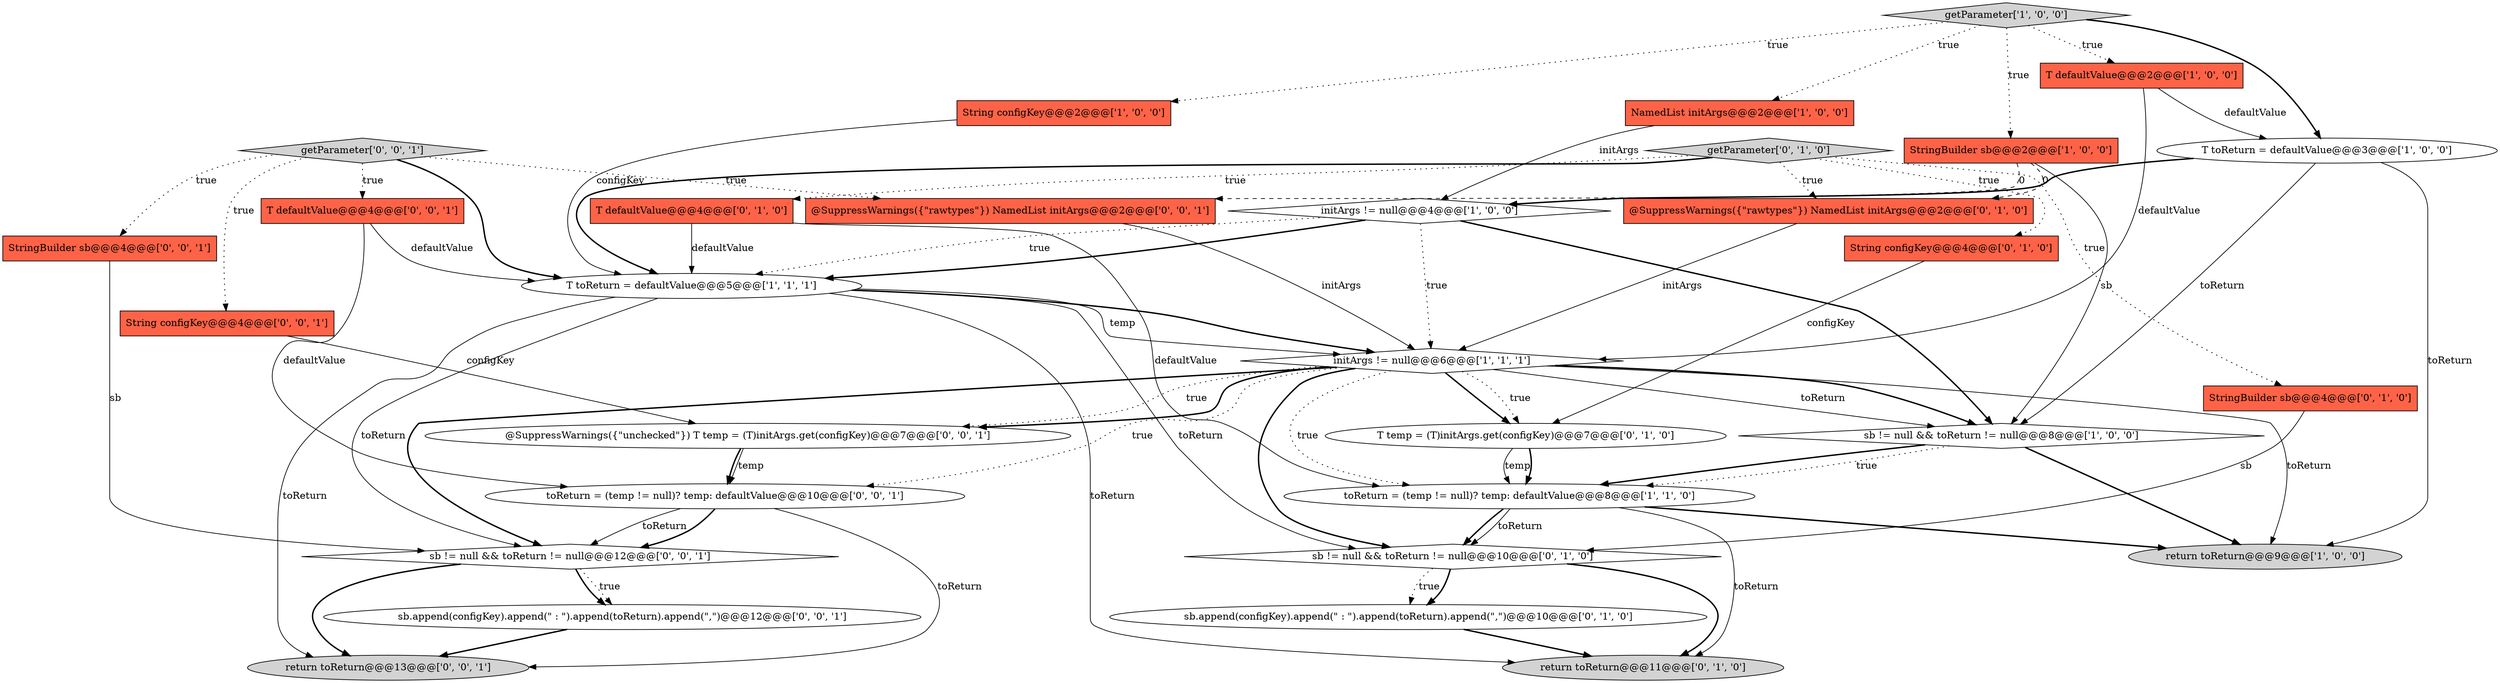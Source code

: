 digraph {
29 [style = filled, label = "getParameter['0', '0', '1']", fillcolor = lightgray, shape = diamond image = "AAA0AAABBB3BBB"];
7 [style = filled, label = "T toReturn = defaultValue@@@5@@@['1', '1', '1']", fillcolor = white, shape = ellipse image = "AAA0AAABBB1BBB"];
5 [style = filled, label = "T toReturn = defaultValue@@@3@@@['1', '0', '0']", fillcolor = white, shape = ellipse image = "AAA0AAABBB1BBB"];
27 [style = filled, label = "@SuppressWarnings({\"unchecked\"}) T temp = (T)initArgs.get(configKey)@@@7@@@['0', '0', '1']", fillcolor = white, shape = ellipse image = "AAA0AAABBB3BBB"];
17 [style = filled, label = "String configKey@@@4@@@['0', '1', '0']", fillcolor = tomato, shape = box image = "AAA1AAABBB2BBB"];
8 [style = filled, label = "String configKey@@@2@@@['1', '0', '0']", fillcolor = tomato, shape = box image = "AAA0AAABBB1BBB"];
11 [style = filled, label = "StringBuilder sb@@@2@@@['1', '0', '0']", fillcolor = tomato, shape = box image = "AAA1AAABBB1BBB"];
9 [style = filled, label = "return toReturn@@@9@@@['1', '0', '0']", fillcolor = lightgray, shape = ellipse image = "AAA0AAABBB1BBB"];
14 [style = filled, label = "sb != null && toReturn != null@@@10@@@['0', '1', '0']", fillcolor = white, shape = diamond image = "AAA0AAABBB2BBB"];
3 [style = filled, label = "toReturn = (temp != null)? temp: defaultValue@@@8@@@['1', '1', '0']", fillcolor = white, shape = ellipse image = "AAA0AAABBB1BBB"];
12 [style = filled, label = "T defaultValue@@@4@@@['0', '1', '0']", fillcolor = tomato, shape = box image = "AAA0AAABBB2BBB"];
23 [style = filled, label = "toReturn = (temp != null)? temp: defaultValue@@@10@@@['0', '0', '1']", fillcolor = white, shape = ellipse image = "AAA0AAABBB3BBB"];
18 [style = filled, label = "@SuppressWarnings({\"rawtypes\"}) NamedList initArgs@@@2@@@['0', '1', '0']", fillcolor = tomato, shape = box image = "AAA1AAABBB2BBB"];
30 [style = filled, label = "sb.append(configKey).append(\" : \").append(toReturn).append(\",\")@@@12@@@['0', '0', '1']", fillcolor = white, shape = ellipse image = "AAA0AAABBB3BBB"];
25 [style = filled, label = "return toReturn@@@13@@@['0', '0', '1']", fillcolor = lightgray, shape = ellipse image = "AAA0AAABBB3BBB"];
0 [style = filled, label = "getParameter['1', '0', '0']", fillcolor = lightgray, shape = diamond image = "AAA0AAABBB1BBB"];
22 [style = filled, label = "StringBuilder sb@@@4@@@['0', '0', '1']", fillcolor = tomato, shape = box image = "AAA0AAABBB3BBB"];
28 [style = filled, label = "String configKey@@@4@@@['0', '0', '1']", fillcolor = tomato, shape = box image = "AAA0AAABBB3BBB"];
13 [style = filled, label = "StringBuilder sb@@@4@@@['0', '1', '0']", fillcolor = tomato, shape = box image = "AAA0AAABBB2BBB"];
16 [style = filled, label = "return toReturn@@@11@@@['0', '1', '0']", fillcolor = lightgray, shape = ellipse image = "AAA0AAABBB2BBB"];
21 [style = filled, label = "T defaultValue@@@4@@@['0', '0', '1']", fillcolor = tomato, shape = box image = "AAA0AAABBB3BBB"];
26 [style = filled, label = "@SuppressWarnings({\"rawtypes\"}) NamedList initArgs@@@2@@@['0', '0', '1']", fillcolor = tomato, shape = box image = "AAA0AAABBB3BBB"];
4 [style = filled, label = "initArgs != null@@@4@@@['1', '0', '0']", fillcolor = white, shape = diamond image = "AAA0AAABBB1BBB"];
2 [style = filled, label = "sb != null && toReturn != null@@@8@@@['1', '0', '0']", fillcolor = white, shape = diamond image = "AAA0AAABBB1BBB"];
15 [style = filled, label = "getParameter['0', '1', '0']", fillcolor = lightgray, shape = diamond image = "AAA0AAABBB2BBB"];
10 [style = filled, label = "initArgs != null@@@6@@@['1', '1', '1']", fillcolor = white, shape = diamond image = "AAA0AAABBB1BBB"];
20 [style = filled, label = "sb.append(configKey).append(\" : \").append(toReturn).append(\",\")@@@10@@@['0', '1', '0']", fillcolor = white, shape = ellipse image = "AAA0AAABBB2BBB"];
24 [style = filled, label = "sb != null && toReturn != null@@@12@@@['0', '0', '1']", fillcolor = white, shape = diamond image = "AAA0AAABBB3BBB"];
1 [style = filled, label = "NamedList initArgs@@@2@@@['1', '0', '0']", fillcolor = tomato, shape = box image = "AAA0AAABBB1BBB"];
6 [style = filled, label = "T defaultValue@@@2@@@['1', '0', '0']", fillcolor = tomato, shape = box image = "AAA0AAABBB1BBB"];
19 [style = filled, label = "T temp = (T)initArgs.get(configKey)@@@7@@@['0', '1', '0']", fillcolor = white, shape = ellipse image = "AAA0AAABBB2BBB"];
2->3 [style = dotted, label="true"];
14->16 [style = bold, label=""];
15->7 [style = bold, label=""];
7->24 [style = solid, label="toReturn"];
23->24 [style = solid, label="toReturn"];
10->14 [style = bold, label=""];
6->5 [style = solid, label="defaultValue"];
7->10 [style = bold, label=""];
4->10 [style = dotted, label="true"];
10->27 [style = bold, label=""];
10->24 [style = bold, label=""];
13->14 [style = solid, label="sb"];
6->10 [style = solid, label="defaultValue"];
2->3 [style = bold, label=""];
10->19 [style = bold, label=""];
3->14 [style = bold, label=""];
15->18 [style = dotted, label="true"];
11->26 [style = dashed, label="0"];
4->7 [style = dotted, label="true"];
10->3 [style = dotted, label="true"];
30->25 [style = bold, label=""];
21->7 [style = solid, label="defaultValue"];
24->30 [style = dotted, label="true"];
8->7 [style = solid, label="configKey"];
7->10 [style = solid, label="temp"];
18->10 [style = solid, label="initArgs"];
4->2 [style = bold, label=""];
19->3 [style = solid, label="temp"];
2->9 [style = bold, label=""];
0->6 [style = dotted, label="true"];
29->26 [style = dotted, label="true"];
10->9 [style = solid, label="toReturn"];
4->7 [style = bold, label=""];
10->2 [style = solid, label="toReturn"];
24->30 [style = bold, label=""];
15->13 [style = dotted, label="true"];
15->17 [style = dotted, label="true"];
0->8 [style = dotted, label="true"];
3->9 [style = bold, label=""];
14->20 [style = dotted, label="true"];
11->2 [style = solid, label="sb"];
29->22 [style = dotted, label="true"];
5->2 [style = solid, label="toReturn"];
12->3 [style = solid, label="defaultValue"];
23->24 [style = bold, label=""];
10->23 [style = dotted, label="true"];
28->27 [style = solid, label="configKey"];
20->16 [style = bold, label=""];
11->18 [style = dashed, label="0"];
29->28 [style = dotted, label="true"];
27->23 [style = solid, label="temp"];
23->25 [style = solid, label="toReturn"];
3->16 [style = solid, label="toReturn"];
24->25 [style = bold, label=""];
21->23 [style = solid, label="defaultValue"];
5->4 [style = bold, label=""];
7->16 [style = solid, label="toReturn"];
1->4 [style = solid, label="initArgs"];
0->1 [style = dotted, label="true"];
10->19 [style = dotted, label="true"];
22->24 [style = solid, label="sb"];
15->12 [style = dotted, label="true"];
29->7 [style = bold, label=""];
29->21 [style = dotted, label="true"];
10->2 [style = bold, label=""];
26->10 [style = solid, label="initArgs"];
7->14 [style = solid, label="toReturn"];
7->25 [style = solid, label="toReturn"];
17->19 [style = solid, label="configKey"];
27->23 [style = bold, label=""];
12->7 [style = solid, label="defaultValue"];
3->14 [style = solid, label="toReturn"];
10->27 [style = dotted, label="true"];
0->11 [style = dotted, label="true"];
5->9 [style = solid, label="toReturn"];
19->3 [style = bold, label=""];
14->20 [style = bold, label=""];
0->5 [style = bold, label=""];
}

